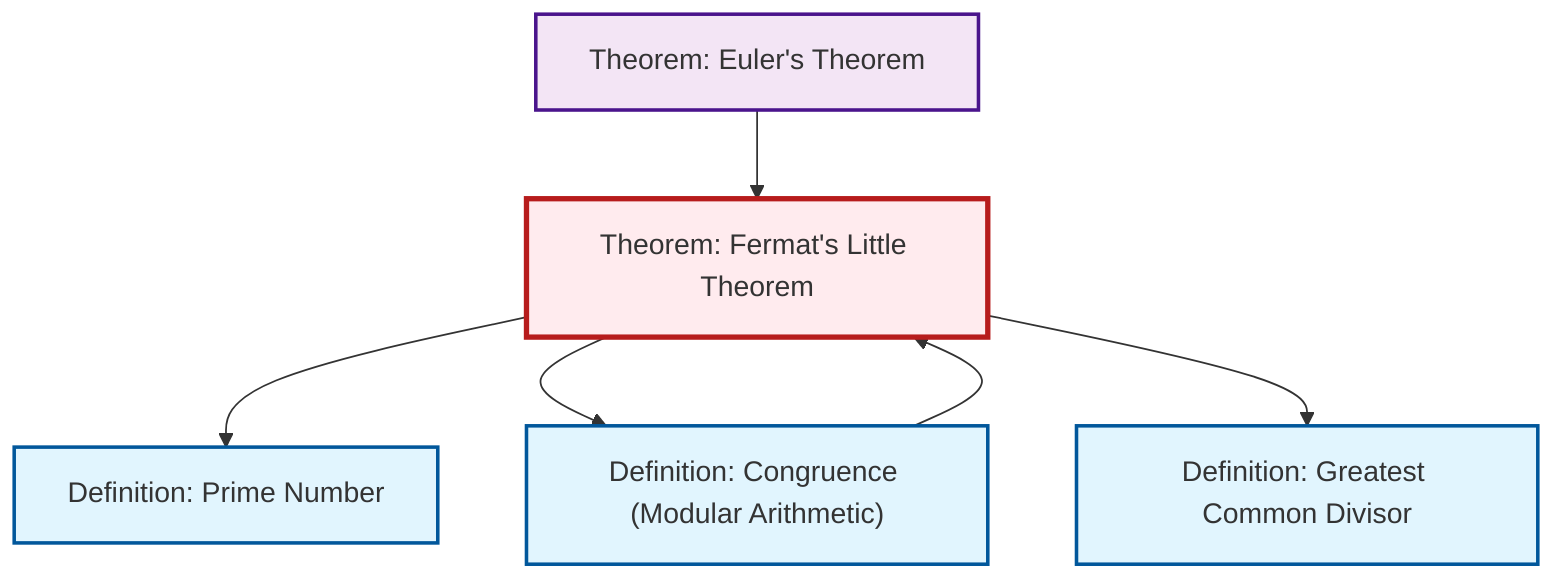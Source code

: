 graph TD
    classDef definition fill:#e1f5fe,stroke:#01579b,stroke-width:2px
    classDef theorem fill:#f3e5f5,stroke:#4a148c,stroke-width:2px
    classDef axiom fill:#fff3e0,stroke:#e65100,stroke-width:2px
    classDef example fill:#e8f5e9,stroke:#1b5e20,stroke-width:2px
    classDef current fill:#ffebee,stroke:#b71c1c,stroke-width:3px
    thm-fermat-little["Theorem: Fermat's Little Theorem"]:::theorem
    def-prime["Definition: Prime Number"]:::definition
    thm-euler["Theorem: Euler's Theorem"]:::theorem
    def-gcd["Definition: Greatest Common Divisor"]:::definition
    def-congruence["Definition: Congruence (Modular Arithmetic)"]:::definition
    thm-fermat-little --> def-prime
    thm-fermat-little --> def-congruence
    def-congruence --> thm-fermat-little
    thm-fermat-little --> def-gcd
    thm-euler --> thm-fermat-little
    class thm-fermat-little current